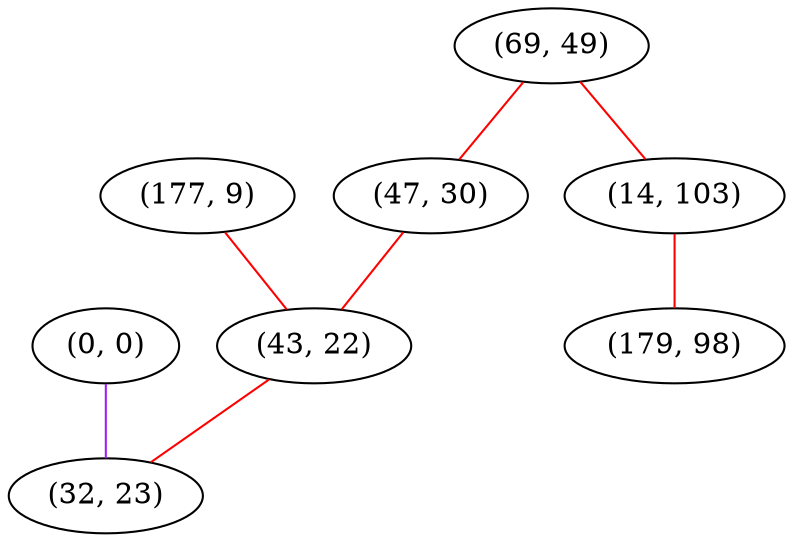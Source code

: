 graph "" {
"(0, 0)";
"(177, 9)";
"(69, 49)";
"(47, 30)";
"(14, 103)";
"(43, 22)";
"(179, 98)";
"(32, 23)";
"(0, 0)" -- "(32, 23)"  [color=purple, key=0, weight=4];
"(177, 9)" -- "(43, 22)"  [color=red, key=0, weight=1];
"(69, 49)" -- "(47, 30)"  [color=red, key=0, weight=1];
"(69, 49)" -- "(14, 103)"  [color=red, key=0, weight=1];
"(47, 30)" -- "(43, 22)"  [color=red, key=0, weight=1];
"(14, 103)" -- "(179, 98)"  [color=red, key=0, weight=1];
"(43, 22)" -- "(32, 23)"  [color=red, key=0, weight=1];
}
